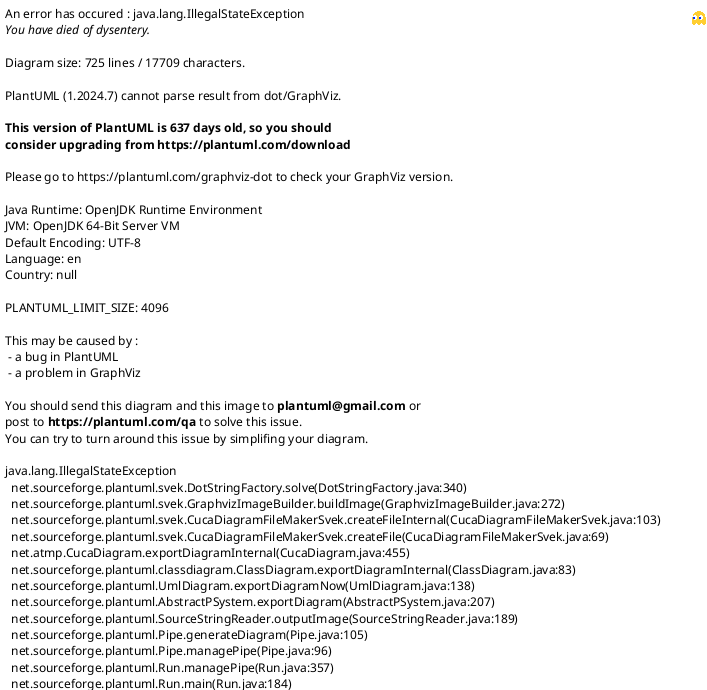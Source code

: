 @startuml erd

hide circle
skinparam linetype ortho

entity "mdusun" as mdusun {
    *id : int <<auto>>
    --
    kode : varchar(15)
    nama : varchar(200)
    aktif : bit
    id_desa : int <<fk>>
}
entity "mdesa" as mdesa {
    *id : int <<auto>>
    --
    kode : varchar(15)
    nama : varchar(200)
    aktif : bit
}

entity "mkecamatan" as mkecamatan {
    *id : int <<auto>>
    --
    kode : varchar(15)
    nama : varchar(200)
    aktif : bit
}

entity "mkabupaten" as mkabupaten {
    *id : int <<auto>>
    --
    kode : varchar(15)
    nama : varchar(200)
    aktif : bit
}

entity "mprovinsi" as mprovinsi {
    *id : int <<auto>>
    --
    kode : varchar(15)
    nama : varchar(200)
    aktif : bit
}

entity "mkategorilokasikegiatan" as mkategorilokasikegiatan {
    *id : int <<auto>>
    --
    nama : varchar(200)
    aktif : bit
}

entity "mjabatan" as mjabatan {
    *id : int <<auto>>
    --
    nama : varchar(200)
    aktif : bit
}

entity "mjenisbantuan" as mjenisbantuan {
    *id : int <<auto>>
    --
    nama : varchar(200)
    aktif : bit
}

entity "mtargetreinstra" as mtargetreinstra {
    *id : int <<auto>>
    --
    nama : varchar(200)
    aktif : bit
}

entity "mkaitansdg" as mkaitansdg {
    *id : int <<auto>>
    --
    nama : varchar(200)
    aktif : bit
}

entity "mkelompokmarjinal" as mkelompokmarjinal {
    *id : int <<auto>>
    --
    nama : varchar(200)
    aktif : bit
}


entity "mpartner" as mpartner {
    *id : int <<auto>>
    --
    nama : varchar(200)
    keterangan : varchar(200)
    aktif : bit
}

entity "msatuan" as msatuan {
    *id : int <<auto>>
    --
    nama : varchar(200)
    aktif : bit
}

entity "mpendonor" as mpendonor{
    *id : int <<auto>>
    --
    id_pendonorkategori : int <<FK>>
    nama : varchar(200)
    pic : varchar(200)
    email : varchar(200) <null>
    phone : varchar(20) <null>
    aktif : bit
}

entity "mpendonorkategori" as mpendonorkategori{
    *id : int <<auto>>
    --
    nama : varchar(200)
    aktif : bit
}

entity "muser" as muser {
    *id : int <<auto>>
    --
    nama : varchar(200)
    id_jabatan : int <<fk>>
    email : varchar(200)
    username : varchar(100)
    password : varchar(100)
    email_verified_at : datetime
    remember_token : varchar(200)
    created_at : datetime
    update_at : datetime
    aktif : bit
}

entity "mrole" as mrole {
    *id : int <<auto>>
    --
    nama : varchar(200)
    created_at : datetime
    update_at : datetime
    aktif : bit
}

entity "muserrole" as muserrole {
    *id : int <<auto>>
    --
    id_user : int <<fk>>
    id_role : int <<fk>>
    created_at : datetime
    update_at : datetime
}

entity "mperan" as mperan {
    *id : int <<auto>>
    --
    nama : varchar(200)
    aktif : bit
}

entity "trprogram" as trprogram {
    *id : int <<auto>>
    --
    nama : varchar (200)
    kode : varchar (50)
    tanggalmulai : datetime
    tanggalselesai : datetime
    totalnilai : decimal
    ekspektasipenerimamanfaat : int
    ekspektasipenerimamanfaatwoman : int
    ekspektasipenerimamanfaatman : int
    ekspektasipenerimamanfaatgirl : int
    ekspektasipenerimamanfaatboy : int
    ekspektasipenerimamanfaattidaklangsung : int
    deskripsiprojek : varchar (500)
    analisamasalah : varchar (500)
    id_user : int <<fk>>
    status: varchar(50)
    created_at : datetime
    update_at : datetime
}

entity "trprogramtargetreinstra" as trprogramtargetreinstra {
    *id : int <<auto>>
    --
    id_program : int <<fk>>
    id_targetreinstra: int <<fk>>
}

entity "trprogramkaitansdg" as trprogramkaitansdg {
    *id : int <<auto>>
    --
    id_program : int <<fk>>
    id_kaitansdg: int <<fk>>
}

entity "trprogramkelompokmarjinal" as trprogramkelompokmarjinal {
    *id : int <<auto>>
    --
    id_program : int <<fk>>
    id_kelompokmarjinal: int <<fk>>
}

entity "trprogrampendonor" as trprogrampendonor {
    *id : int <<auto>>
    --
    id_program : int <<fk>>
    id_pendonor : int <<fk>>
    nilaidonasi : decimal null
}

entity "trprogrampartner" as trprogrampartner {
    *id : int <<auto>>
    --
    id_program : int <<fk>>
    id_partner : int <<fk>>
    email : varchar(200)
    phone : varchar(20)
}

entity "trprogramuser" as trprogramuser {
    *id : int <<auto>>
    --
    id_program : int <<fk>>
    id_user : int <<fk>>
    id_peran : int <<fk>>
}

entity "trprogramgoal" as trprogramgoal {
    *id : int <<auto>>
    --
    id_program : int <<fk>>
    deskrispsi : varchar(500)
    indikator : varchar(500)
    target : varchar(500)
}

entity "trprogramobjektif" as trprogramobjektif {
    *id : int <<auto>>
    --
    id_program : int <<fk>>
    deskrispsi : varchar(500)
    indikator : varchar(500)
    target : varchar(500)
}

entity "trprogramoutcome" as trprogramoutcome {
    *id : int <<auto>>
    --
    id_program : int <<fk>>
    deskrispsi : varchar(500)
    indikator : varchar(500)
    target : varchar(500)
}

entity "trprogramoutcomeoutput" as trprogramoutcomeoutput {
    *id : int <<auto>>
    --
    id_programoutcome : int <<fk>>
    deskrispsi : varchar(500)
    indikator : varchar(500)
    target : varchar(500)
}

entity "trprogramoutcomeoutputactivity" as trprogramoutcomeoutputactivity {
    *id : int <<auto>>
    --
    id_programoutcomeoutput : int <<fk>>
    kode: varchar (50)
    nama : varchar (500)
    deskrispsi : varchar(500)
    indikator : varchar(500)
    target : varchar(500)
}

entity "trprogramlokasi" as trprogramlokasi {
    *id : int <<auto>>
    --
    id_program : int <<fk>>
    id_provinsi : int <<fk>>
}

entity "trprogramreportschedule" as trprogramreportschedule {
    *id : int <<auto>>
    --
    id_program : int <<fk>>
    tanggal : datetime
    keterangan : varchar (500)
}

entity "trprogramdokumen" as trprogramdokumen {
    *id : int <<auto>>
    --
    id_program : int <<fk>>
    filepath : varchar (200)
    nama : varchar (200)
    keterangan : varchar (200)
}

entity "trkegiatan" as trkegiatan {
    *id : int <<auto>>
    --
    id_programoutcomeoutputactivity : int <<fk>>
    fasepelaporan : int
    id_jeniskegiatan : int <<fk>>
    id_desa : int <<fk>>
    id_user : int <<fk>>
    lokasi : text null
    long : decimal (9,6) null
    lat : decimal (9,6) null
    tanggalmulai : datetime
    tanggalselesai : datetime
    status : varchar (50)
    mitra : json null

    deskripsilatarbelakang : text null
    deskripsitujuan : text null
    deskripsikeluaran : text null
    deskripsiyangdikaji : text null

    penerimamanfaatdewasaperempuan : int
    penerimamanfaatdewasalakilaki : int
    penerimamanfaatdewasatotal : int
    penerimamanfaatlansiaperempuan : int
    penerimamanfaatlansialakilaki : int
    penerimamanfaatlansiatotal : int
    penerimamanfaatremajaperempuan : int
    penerimamanfaatremajalakilaki: int
    penerimamanfaatremajatotal : int
    penerimamanfaatanakperempuan : int
    penerimamanfaatanaklakilaki : int
    penerimamanfaatanaktotal : int

    penerimamanfaatdisabilitasperempuan : int
    penerimamanfaatdisabilitaslakilaki: int
    penerimamanfaatdisabilitastotal : int

    penerimamanfaatnondisabilitasperempuan : int
    penerimamanfaatnondisabilitaslakilaki : int
    penerimamanfaatnondisabilitastotal : int

    penerimamanfaatmarjinalperempuan : int
    penerimamanfaatmarjinallakilaki : int
    penerimamanfaatmarjinaltotal : int

    penerimamanfaatperempuantotal : int
    penerimamanfaatlakilakitotal : int
    penerimamanfaattotal : int
}

entity "mjeniskegiatan" as mjeniskegiatan {
    *id : int <<auto>>
    --
    nama : varchar (200)
}

entity "trkegiatanassessment" as trkegiatanassessment {
    *id : int <<auto>>
    --
    id_kegiatan : int <<fk>>
    assessmentyangterlibat: text null
    assessmenttemuan : text null
    assessmenttambahan : bit
    assessmenttambahan_ket : text null
    assessmentkendala : text null
    assessmentisu : text null
    assessmentpembelajaran : text null
}

entity "trkegiatansosialisasi" as trkegiatansosialisasi {
    *id : int <<auto>>
    --
    id_kegiatan : int <<fk>>
    sosialisasiyangterlibat : text null
    sosialisasitemuan : text null
    sosialisasitambahan : bit
    sosialisasitambahan_ket : text null
    sosialisasikendala : text null
    sosialisasiisu : text null
    sosialisasipembelajaran : text null
}

entity "trkegiatanpelatihan" as trkegiatanpelatihan {
    *id : int <<auto>>
    --
    id_kegiatan : int <<fk>>
    pelatihanpelatih : text null
    pelatihanhasil : text null
    pelatihandistribusi : bit
    pelatihandistribusi_ket : text null
    pelatihanrencana : text null
    pelatihanunggahan : bit
    pelatihanisu : text null
    pelatihanpembelajaran : text null
}

entity "trkegiatanpembelanjaan" as trkegiatanpembelanjaan {
    *id : int <<auto>>
    --
    id_kegiatan : int <<fk>>
    pembelanjaandetailbarang : text null
    pembelanjaanmulai : datetime null
    pembelanjaanselesai : datetime null
    pembelanjaandistribusimulai : datetime null
    pembelanjaandistribusiselesai : datetime null
    pembelanjaanterdistribusi : bit
    pembelanjaanakandistribusi : bit
    pembelanjaanakandistribusi_ket : text null
    pembelanjaankendala : varchar (500) null
    pembelanjaanisu : text null
    pembelanjaanpembelajaran : text null
}

entity "trkegiatanpengembangan" as trkegiatanpengembangan {
    *id : int <<auto>>
    --
    id_kegiatan : int <<fk>>
    pengembanganjeniskomponen : text null
    pengembanganberapakomponen : text null
    pengembanganlokasikomponen : text null
    pengembanganyangterlibat : text null
    pengembanganrencana : text null
    pengembangankendala : text null
    pengembanganisu : text null
    pengembanganpembelajaran : text null
}

entity "trkegiatankampanye" as trkegiatankampanye {
    *id : int <<auto>>
    --
    id_kegiatan : int <<fk>>
    kampanyeyangdikampanyekan : text null
    kampanyejenis : text null
    kampanyebentukkegiatan : text null
    kampanyeyangterlibat : text null
    kampanyeyangdisasar : text null
    kampanyejangkauan : text null
    kampanyerencana : text null
    kampanyekendala : text null
    kampanyeisu : text null
    kampanyepembelajaran : text null
}

entity "trkegiatanpemetaan" as trkegiatanpemetaan {
    *id : int <<auto>>
    --
    id_kegiatan : int <<fk>>
    pemetaanyangdihasilkan : text null
    pemetaanluasan : text null
    pemetaanunit : text null
    pemetaanyangterlibat : text null
    pemetaanrencana : text null
    pemetaanisu : text null
    pemetaanpembelajaran : text null
}

entity "trkegiatanmonitoring" as trkegiatanmonitoring {
    *id : int <<auto>>
    --
    id_kegiatan : int <<fk>>
    monitoringyangdipantau : text null
    monitoringdata : text null
    monitoringyangterlibat : text null
    monitoringmetode : text null
    monitoringhasil : text null
    monitoringkegiatanselanjutnya : bit
    monitoringkegiatanselanjutnya_ket : text null
    monitoringkendala : text null
    monitoringisu : text null
    monitoringpembelajaran : text null
}

entity "trkegiatankunjungan" as trkegiatankunjungan {
    *id : int <<auto>>
    --
    id_kegiatan : int <<fk>>
    kunjunganlembaga : text null
    kunjunganpeserta : text null
    kunjunganyangdilakukan : text null
    kunjunganhasil : text null
    kunjunganpotensipendapatan : text null
    kunjunganrencana : text null
    kunjungankendala : text null
    kunjunganisu : text null
    kunjunganpembelajaran : text null
}

entity "trkegiatankonsultasi" as trkegiatankonsultasi {
    *id : int <<auto>>
    --
    id_kegiatan : int <<fk>>
    konsultasilembaga : text null
    konsultasikomponen : text null
    konsultasiyangdilakukan : text null
    konsultasihasil : text null
    konsultasipotensipendapatan : text null
    konsultasirencana : text null
    konsultasikendala : text null
    konsultasiisu : text null
    konsultasipembelajaran : text null
}

entity "trkegiatanlainnya" as trkegiatanlainnya {
    *id : int <<auto>>
    --
    id_kegiatan : int <<fk>>
    lainnyamengapadilakukan : text null
    lainnyadampak : text null
    lainnyasumberpendanaan : text null
    lainnyasumberpendanaan_ket : text null
    lainnyayangterlibat : text null
    lainnyarencana : text null
    lainnyakendala : text null
    lainnyaisu : text null
    lainnyapembelajaran : text null
}

entity "trkegiatandokumen" as trkegiatandokumen {
    *id : int <<auto>>
    --
    id_kegiatan : int <<fk>>
    filepath : varchar (200)
    nama : varchar (200)
    keterangan : text
}   

entity "trkegiatanpenulis" as trkegiatanpenulis {
    *id : int <<auto>>
    --
    id_kegiatan : int <<fk>>
    id_user : int <<fk>>
    id_peran : int <<fk>>
}

entity "trmealspenerimamanfaat" as trmealspenerimamanfaat {
    *id : int <<auto>>
    --
    id_program : int <<fk>>
    id_user : int <<fk>>
    nama : varchar (200)
    jeniskelamin : varchar (50)
    disabilitas : varchar (50)
    id_kelompokmarjinal : int <<fk>> null
    rt : varchar(200)
    rw : varchar(200)
    id_dusun: int <<fk>>
    notelp : varchar (20)
    id_jeniskelompok : int <<fk>>
    umur : int
}

entity "trmealspenerimamanfaatactivity" as trmealspenerimamanfaatactivity {
    *id : int <<auto>>
    --
    id_mealspenerimamanfaat : int <<fk>>
    id_programoutcomeoutputactivity : int <<fk>>
    checked : bit
}

entity "mjeniskelompok" as mjeniskelompok {
    *id : int <<auto>>
    --
    nama : varchar (200)
}

entity "trmealskomponenmodel" as trmealskomponenmodel {
    *id : int <<auto>>
    --
     id_program : int <<fk>>
     id_komponenmodel : int <<fk>>
     id_targetreinstra: int <<fk>> null
     totaljumlah : int
}

entity "trmealskomponenmodellokasi" as trmealskomponenmodellokasi {
    *id : int <<auto>>
    --
     id_mealskomponenmodel : int <<fk>>
     id_dusun : int <<fk>> null
     id_desa : int <<fk>> null
     id_kecamatan : int <<fk>> null
     id_kabupaten : int <<fk>> null
     id_provinsi : int <<fk>> null
     long : decimal (9,6) null
     lat : decimal (9,6) null
     id_satuan: int <<fk>>
     jumlah: int
}

entity "mkomponenmodel" as mkomponenmodel {
    *id : int <<auto>>
    --
    nama : varchar (200)
}

entity "trmealsfrm" as trmealsfrm {
    *id : int <<auto>>
    --
    id_program : int <<fk>>
    tanggalregistrasi : datetime
    umur : int
    jeniskelamin : varchar (50)
    statuskomplain : varchar (50)
    notelp : varchar (20)
    alamat : varchar (500)
    hide : bit
    id_userpenerima : int <<fk>>
    id_jabatanpenerima : int <<fk>>
    notelppenerima : varchar (20)
    channels : varchar (100)
    channelslainnya : varchar (100)
    kategorikomplain : varchar (100)
    deskripsikomplain : varchar (500)
    tanggalselesai : datetime
    id_userhandler : int <<fk>>
    id_jabatanhandler : int <<fk>>
    notelphandler : varchar (20)
    deskripsi : varchar (500)
}

entity "trmealsqb" as trmealsfrm {
    *id : int <<auto>>
    --
    id_program : int <<fk>>
    id_typeactivity : int <<fk>>
    id_programoutcomeoutputactivity : int <<fk>>
    id_desa : int <<fk>>
    tanggalimplementasi : datetime
    id_userhandler : int <<fk>>
    id_usercompiler : int <<fk>>
    score : decimal
    catatanevaluasi : varchar (500)
    area : varchar (500)
}

entity "mtypeactivity" as mtypeactivity {
    *id : int <<auto>>
    --
    nama : varchar (200)
}

entity "trmealspreposttest" as trmealspreposttest {
    *id : int <<auto>>
    --
    id_programoutcomeoutputactivity : int <<fk>>
    id_dusun: int <<fk>>
    id_user : int <<fk>>
    nama : varchar (200)
    jeniskelamin : varchar (50)
    notelp : varchar (20)
    trainingname : varchar (200)
    tanggal : datetime
    prescore : int
    filedbytraineepre : bit
    postscore : int
    filedbytraineepost : bit
    valuechange : int
}

entity "trlog" as trlog {
    *id : int <<auto>>
    --
    tanggal : datetime
    ipaddress : varchar (100)
    useragent : varchar (500)
    host : varchar (200)
    menu : varchar (100)
    action : varchar (50)
    id_user : int <<fk>>
}

mdusun }o--|| mdesa
muserrole }o--|| muser
muserrole }o--|| mrole
mpendonor }o--|| mpendonorkategori
trprogram }o--|| mkelompokmarjinal
trprogram }o--|| mtargetreinstra
trprogram }o--|| mkaitansdg
trprogram }o--|| muser
trprogrampendonor }o--|| trprogram
trprogrampendonor }o--|| mpendonor
trprogrampartner }o--|| trprogram
trprogrampartner }o--|| mpartner
trprogramuser }o--|| trprogram
trprogramuser }o--|| muser
trprogramuser }o--|| mjabatan
trprogramgoal }o--|| trprogram
trprogramobjektif }o--|| trprogram
trprogramoutcome }o--|| trprogram
trprogramlokasi }o--|| trprogram
trprogramlokasi }o--|| mprovinsi
trprogramreportschedule }o--|| trprogram
trprogramdokumen }o--|| trprogram
trkegiatan }o--|| trprogram
trkegiatanpeserta }o--|| trkegiatan
trkegiatandokumen }o--|| trkegiatan
trkegiatan }o--|| mdusun
trevaluasi }o--|| mdusun
trevaluasi }o--|| mpartner
trevaluasi }o--|| trprogram
trevaluasi }o--|| muser
trevaluasidokumen }o--|| trevaluasi
trprogramtargetreinstra }o--|| trprogram
trprogramtargetreinstra }o--|| mtargetreinstra
trprogramkaitansdg }o--|| trprogram
trprogramkaitansdg }o--|| mkaitansdg
trprogramkelompokmarjinal }o--|| trprogram
trprogramkelompokmarjinal }o--|| mkelompokmarjinal
mpendonor }o--|| mpendonorkategori
trevaluasi }o--|| muser
trkegiatanpesertamarjinal }o--|| mkelompokmarjinal
trevaluasidokumen }o--|| trevaluasi
trkegiatan }o--|| msatuan
trprogramuser }o--|| mperan
trkegiatanpenulis }o--|| mperan
trkegiatanpenulis }o--|| trkegiatan
trkegiatanpenulis }o--|| muser
trkegiatan }o--|| mjenisbantuan
trkegiatan }o--|| mkategorilokasikegiatan
trprogramoutcomeoutput }o--|| trprogramoutcome
trprogramoutcomeoutputactivity }o--|| trprogramoutcomeoutput
trkegiatan }o--|| trprogramoutcomeoutputactivity
trlog }o--|| muser
@enduml